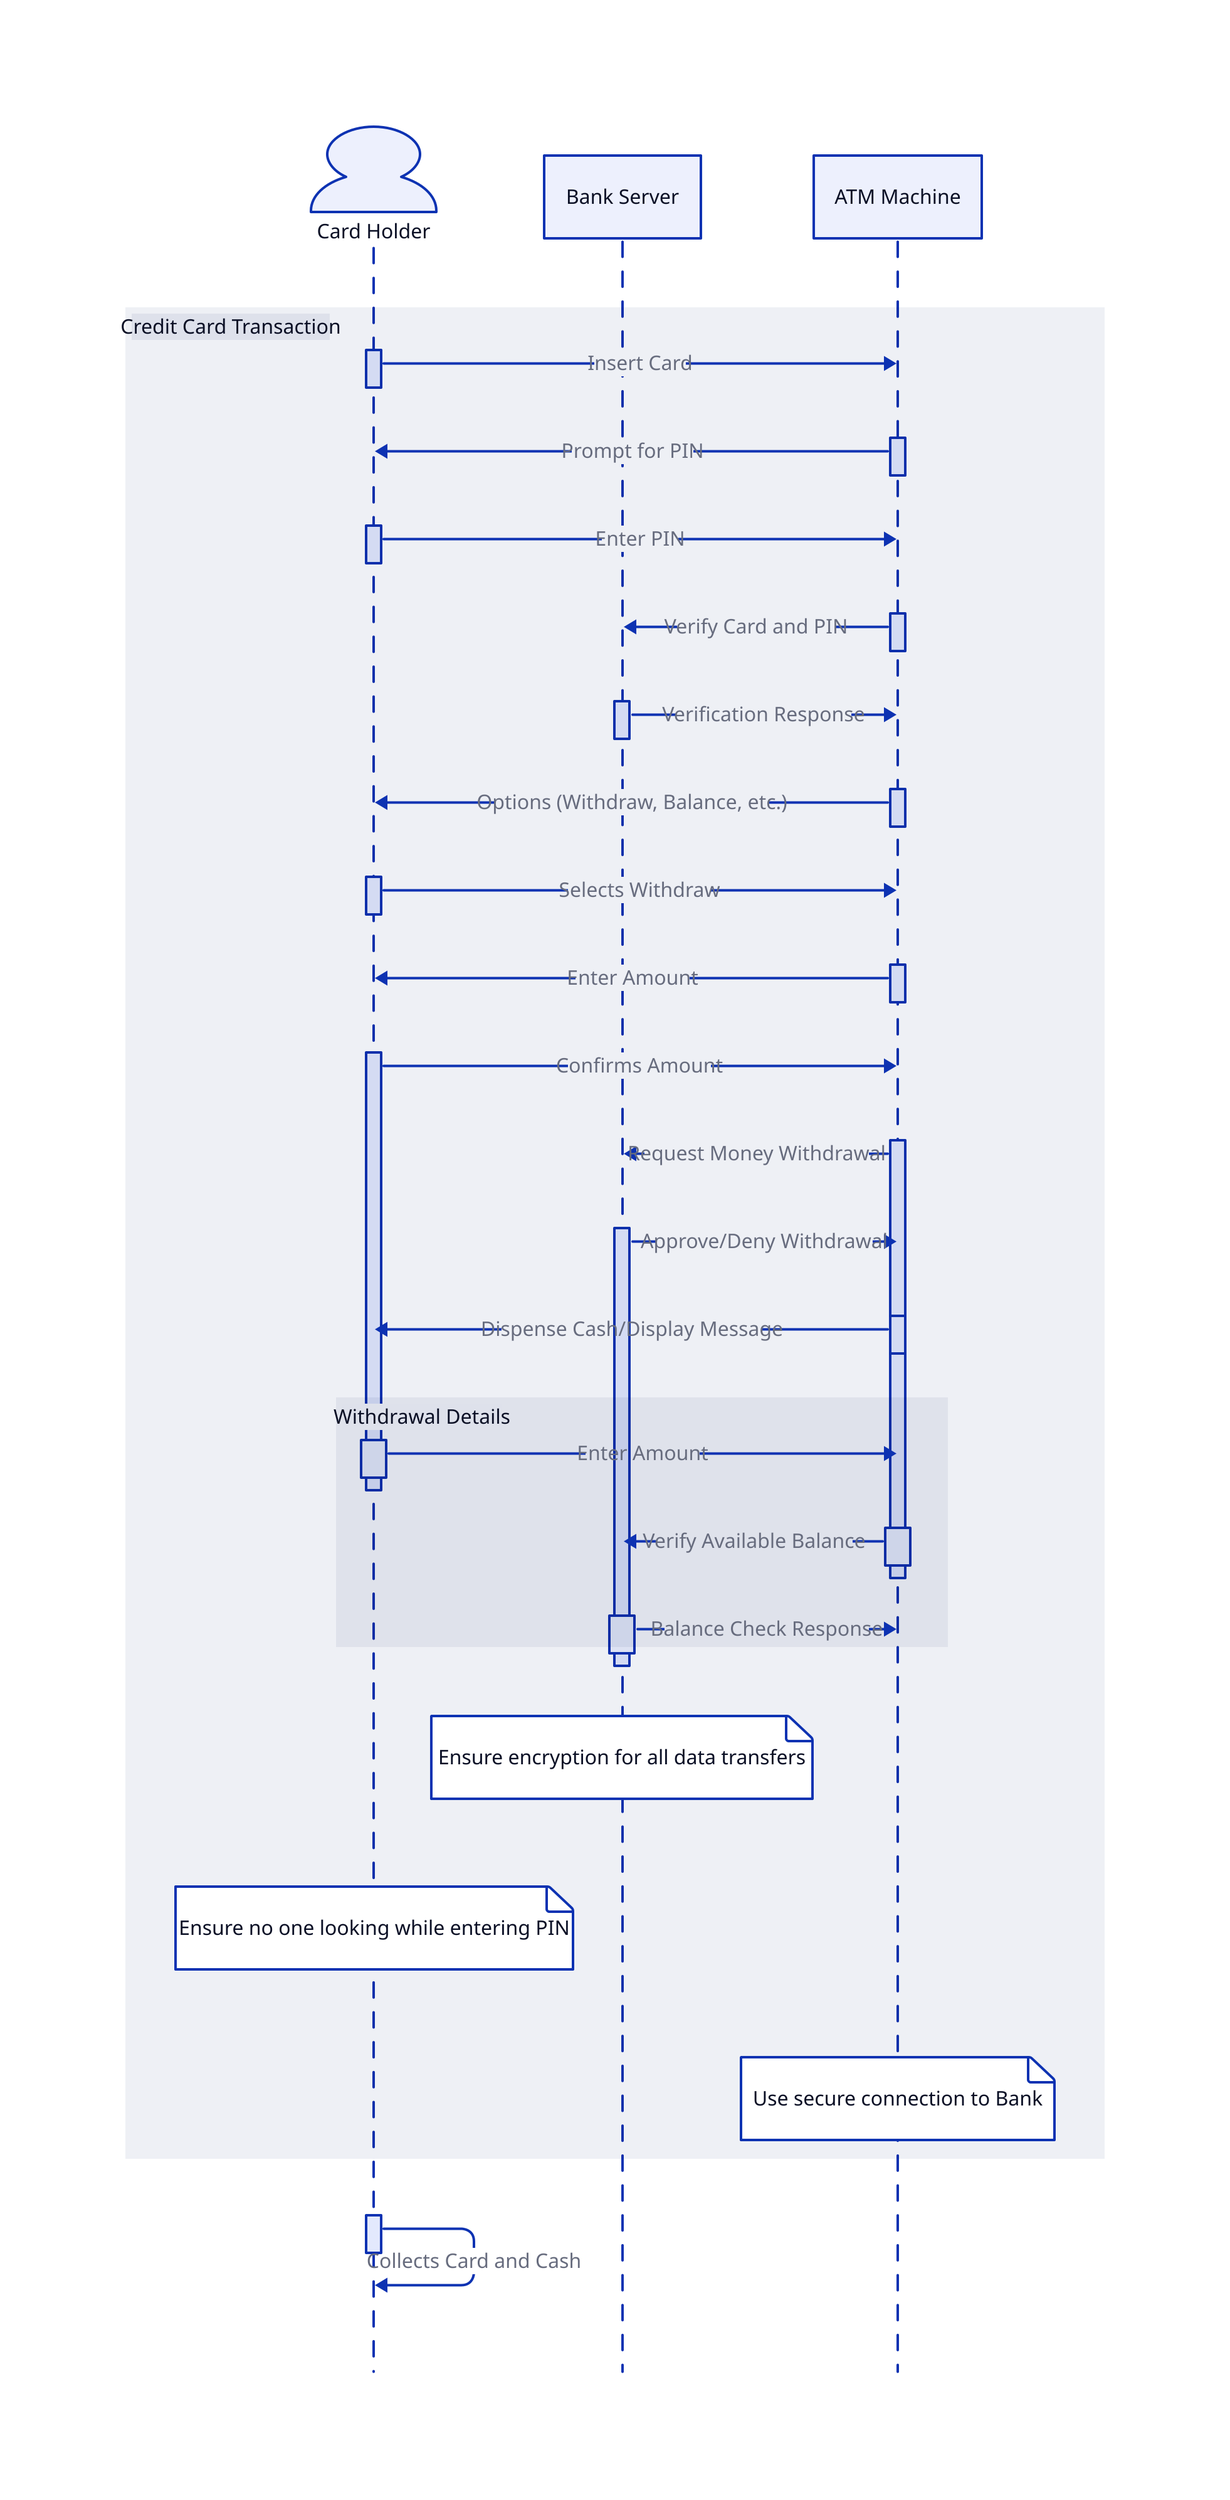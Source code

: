 shape: sequence_diagram

# Defining Actors
User: {
    shape: person
    label: "Card Holder"
}

Bank: {
    label: "Bank Server"
    shape: rectangle
}

ATM_Machine: {
    label: "ATM Machine"
    shape: rectangle
}

# Sequence of events for the credit card transaction
transaction_section: {
    label: "Credit Card Transaction"

    User.t1 -> ATM_Machine: "Insert Card"
    ATM_Machine.t2 -> User: "Prompt for PIN"
    User.t3 -> ATM_Machine: "Enter PIN"
    ATM_Machine.t4 -> Bank: "Verify Card and PIN"
    Bank.t5 -> ATM_Machine: "Verification Response"
    ATM_Machine.t6 -> User: "Options (Withdraw, Balance, etc.)"
    User.t7 -> ATM_Machine: "Selects Withdraw"
    ATM_Machine.t8 -> User: "Enter Amount"
    User.t9 -> ATM_Machine: "Confirms Amount"
    ATM_Machine.t10 -> Bank: "Request Money Withdrawal"
    Bank.t11 -> ATM_Machine: "Approve/Deny Withdrawal"
    ATM_Machine.t12 -> User: "Dispense Cash/Display Message"

    withdrawal_section: {
        label: "Withdrawal Details"
        User.t9.a -> ATM_Machine: "Enter Amount"
        ATM_Machine.t10.a -> Bank: "Verify Available Balance"
        Bank.t11.a -> ATM_Machine: "Balance Check Response"
    }

    Bank.'Ensure encryption for all data transfers'
    User.'Ensure no one looking while entering PIN'
    ATM_Machine.'Use secure connection to Bank'
}

User.t13 -> User: "Collects Card and Cash"
